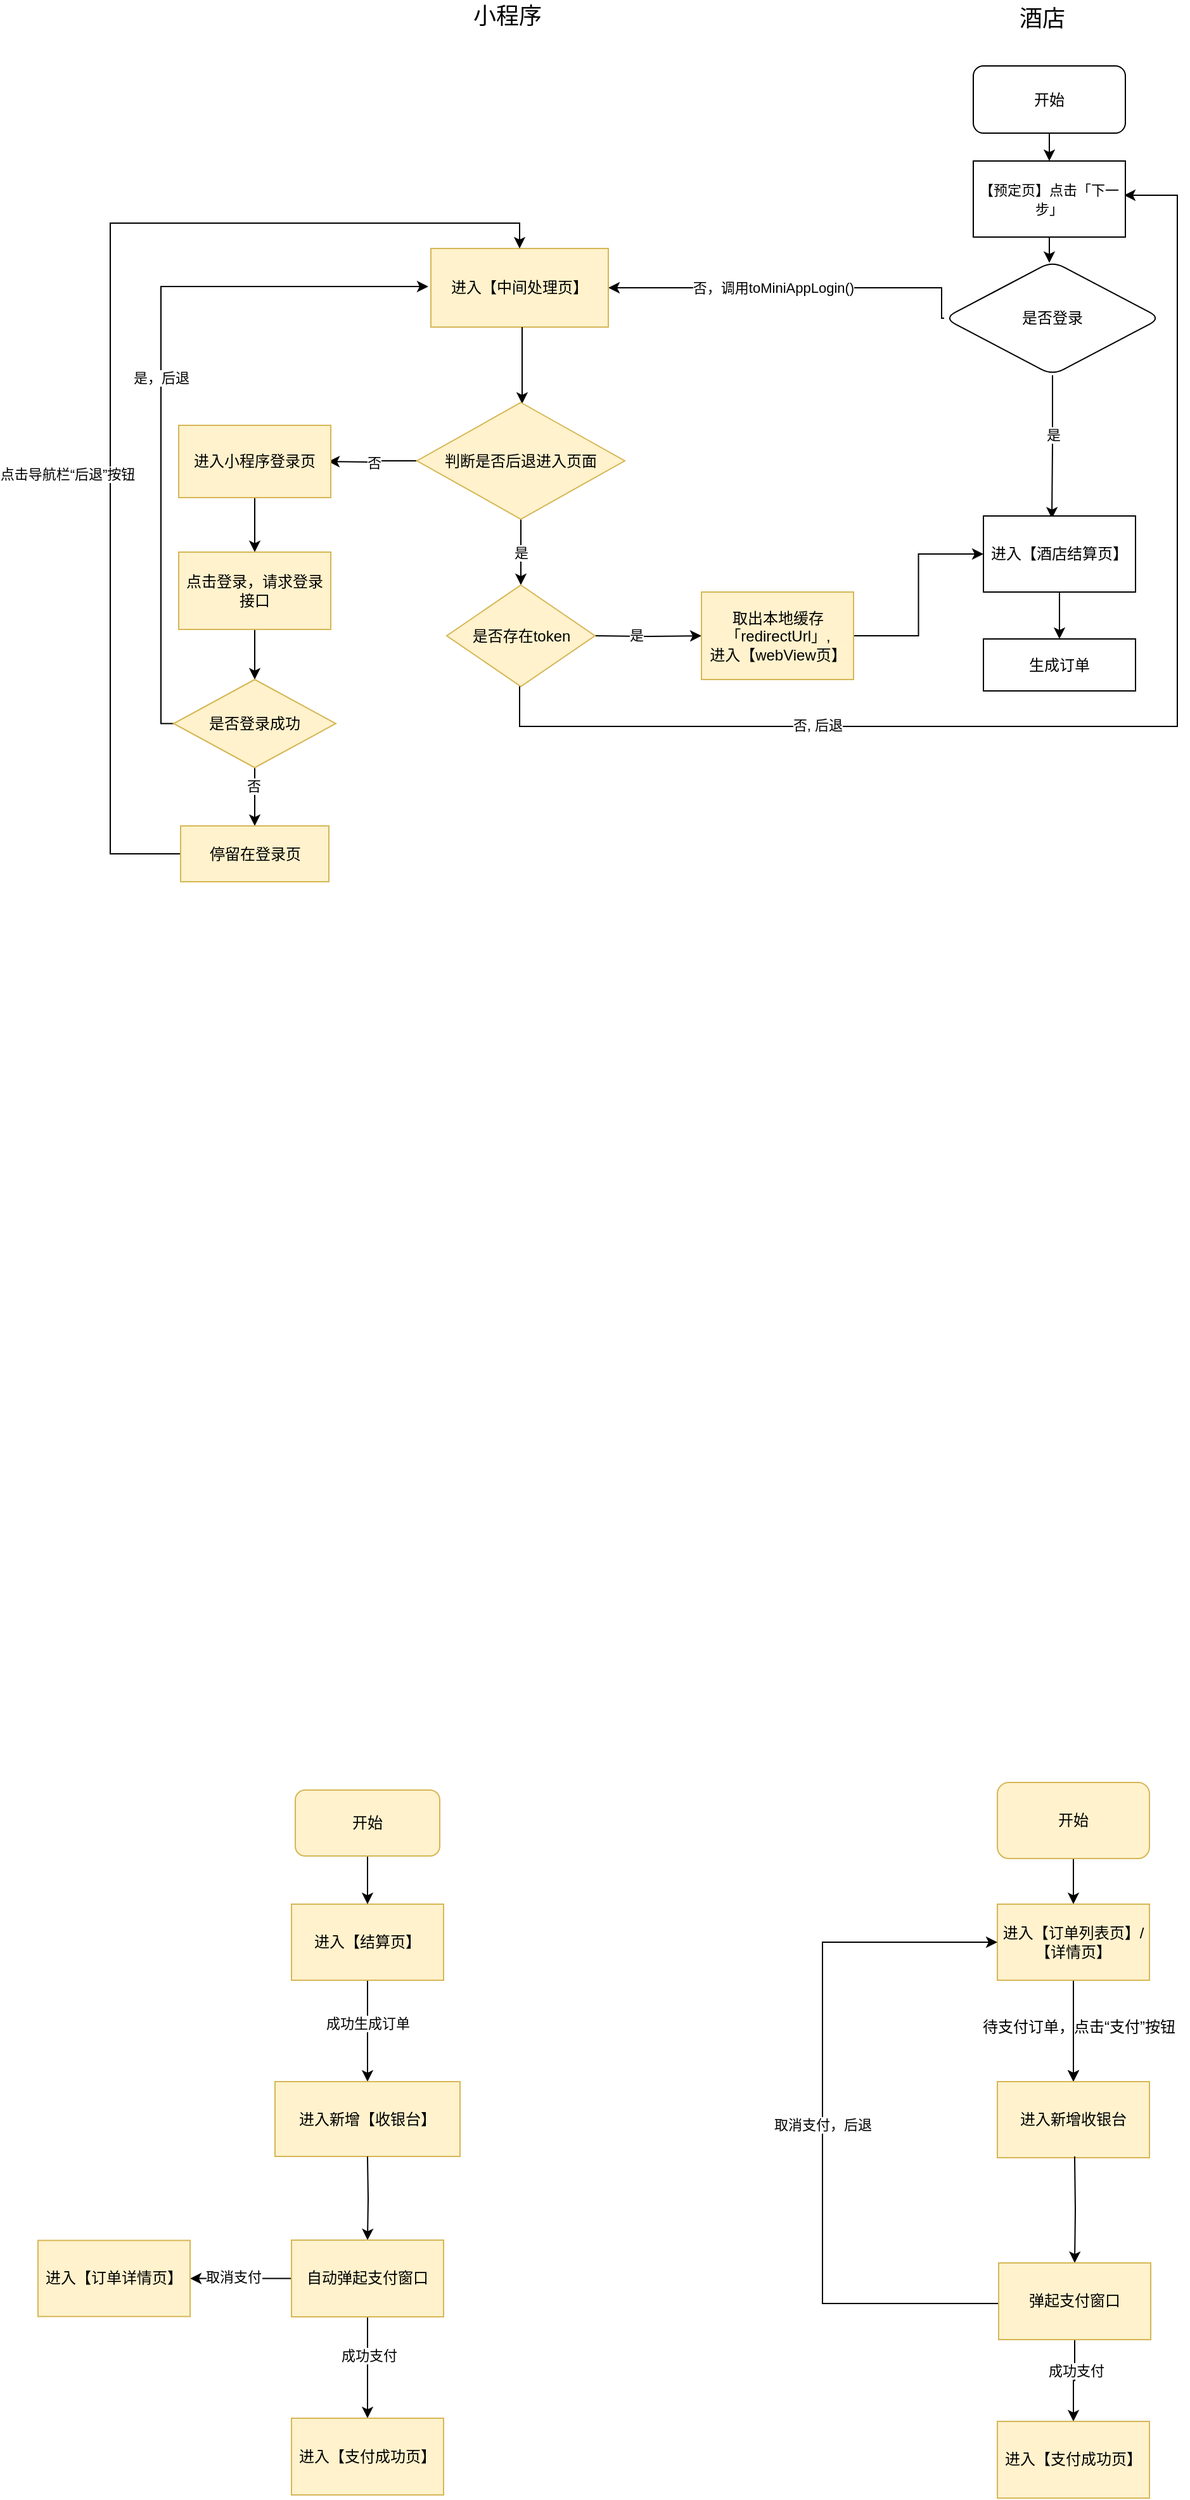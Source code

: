 <mxfile version="14.4.3" type="github">
  <diagram id="-vYZViqzsxjP3in_XCif" name="Page-1">
    <mxGraphModel dx="1426" dy="826" grid="0" gridSize="10" guides="1" tooltips="1" connect="1" arrows="1" fold="1" page="1" pageScale="1" pageWidth="1500" pageHeight="4000" math="0" shadow="0">
      <root>
        <mxCell id="0" />
        <mxCell id="1" parent="0" />
        <mxCell id="Hsc-TVN9lTPiEieQWm-b-27" value="" style="edgeStyle=orthogonalEdgeStyle;rounded=0;orthogonalLoop=1;jettySize=auto;html=1;startSize=26;" parent="1" target="Hsc-TVN9lTPiEieQWm-b-26" edge="1">
          <mxGeometry relative="1" as="geometry">
            <mxPoint x="1063" y="322" as="sourcePoint" />
            <Array as="points">
              <mxPoint x="1069" y="322" />
            </Array>
          </mxGeometry>
        </mxCell>
        <mxCell id="DCgXC_RyApqCIBcc9tfi-115" style="edgeStyle=orthogonalEdgeStyle;rounded=0;orthogonalLoop=1;jettySize=auto;html=1;exitX=0.5;exitY=1;exitDx=0;exitDy=0;entryX=0.5;entryY=0;entryDx=0;entryDy=0;" edge="1" parent="1" source="Hsc-TVN9lTPiEieQWm-b-25" target="DCgXC_RyApqCIBcc9tfi-113">
          <mxGeometry relative="1" as="geometry" />
        </mxCell>
        <mxCell id="Hsc-TVN9lTPiEieQWm-b-25" value="开始" style="rounded=1;whiteSpace=wrap;html=1;startSize=26;fillColor=none;" parent="1" vertex="1">
          <mxGeometry x="1009" y="205" width="120" height="53" as="geometry" />
        </mxCell>
        <mxCell id="Hsc-TVN9lTPiEieQWm-b-41" value="" style="edgeStyle=orthogonalEdgeStyle;rounded=0;orthogonalLoop=1;jettySize=auto;html=1;startSize=26;exitX=0;exitY=0.5;exitDx=0;exitDy=0;entryX=1;entryY=0.5;entryDx=0;entryDy=0;" parent="1" source="Hsc-TVN9lTPiEieQWm-b-26" edge="1" target="Hsc-TVN9lTPiEieQWm-b-46">
          <mxGeometry relative="1" as="geometry">
            <mxPoint x="729" y="387" as="targetPoint" />
            <Array as="points">
              <mxPoint x="984" y="380" />
            </Array>
            <mxPoint x="985" y="381" as="sourcePoint" />
          </mxGeometry>
        </mxCell>
        <mxCell id="Hsc-TVN9lTPiEieQWm-b-84" value="否，调用toMiniAppLogin()" style="edgeLabel;html=1;align=center;verticalAlign=middle;resizable=0;points=[];" parent="Hsc-TVN9lTPiEieQWm-b-41" vertex="1" connectable="0">
          <mxGeometry x="0.1" relative="1" as="geometry">
            <mxPoint as="offset" />
          </mxGeometry>
        </mxCell>
        <mxCell id="DCgXC_RyApqCIBcc9tfi-118" style="edgeStyle=orthogonalEdgeStyle;rounded=0;orthogonalLoop=1;jettySize=auto;html=1;exitX=0.5;exitY=1;exitDx=0;exitDy=0;entryX=0.45;entryY=0.033;entryDx=0;entryDy=0;entryPerimeter=0;" edge="1" parent="1" source="Hsc-TVN9lTPiEieQWm-b-26" target="Hsc-TVN9lTPiEieQWm-b-88">
          <mxGeometry relative="1" as="geometry" />
        </mxCell>
        <mxCell id="DCgXC_RyApqCIBcc9tfi-119" value="是" style="edgeLabel;html=1;align=center;verticalAlign=middle;resizable=0;points=[];" vertex="1" connectable="0" parent="DCgXC_RyApqCIBcc9tfi-118">
          <mxGeometry x="-0.176" relative="1" as="geometry">
            <mxPoint as="offset" />
          </mxGeometry>
        </mxCell>
        <mxCell id="Hsc-TVN9lTPiEieQWm-b-26" value="是否登录" style="rhombus;whiteSpace=wrap;html=1;rounded=1;fillColor=none;startSize=26;" parent="1" vertex="1">
          <mxGeometry x="986" y="359" width="171" height="90" as="geometry" />
        </mxCell>
        <mxCell id="Hsc-TVN9lTPiEieQWm-b-43" value="&lt;font style=&quot;font-size: 18px&quot;&gt;小程序&lt;/font&gt;" style="text;html=1;resizable=0;autosize=1;align=center;verticalAlign=middle;points=[];fillColor=none;strokeColor=none;rounded=0;startSize=26;" parent="1" vertex="1">
          <mxGeometry x="609" y="156" width="64" height="20" as="geometry" />
        </mxCell>
        <mxCell id="Hsc-TVN9lTPiEieQWm-b-44" value="&lt;p style=&quot;margin: 4px 0px 0px&quot;&gt;&lt;font style=&quot;font-size: 18px&quot;&gt;酒店&lt;/font&gt;&lt;/p&gt;" style="text;html=1;resizable=0;autosize=1;align=center;verticalAlign=middle;points=[];fillColor=none;strokeColor=none;rounded=0;startSize=26;" parent="1" vertex="1">
          <mxGeometry x="1039.5" y="154" width="46" height="24" as="geometry" />
        </mxCell>
        <mxCell id="Hsc-TVN9lTPiEieQWm-b-46" value="进入【中间处理页】" style="rounded=0;whiteSpace=wrap;html=1;startSize=26;fillColor=#fff2cc;strokeColor=#d6b656;" parent="1" vertex="1">
          <mxGeometry x="581" y="349" width="140" height="62" as="geometry" />
        </mxCell>
        <mxCell id="Hsc-TVN9lTPiEieQWm-b-55" value="否" style="edgeStyle=orthogonalEdgeStyle;rounded=0;orthogonalLoop=1;jettySize=auto;html=1;startSize=26;" parent="1" source="DCgXC_RyApqCIBcc9tfi-106" edge="1">
          <mxGeometry relative="1" as="geometry">
            <mxPoint x="500" y="517" as="targetPoint" />
            <mxPoint x="567" y="517" as="sourcePoint" />
          </mxGeometry>
        </mxCell>
        <mxCell id="DCgXC_RyApqCIBcc9tfi-101" style="edgeStyle=orthogonalEdgeStyle;rounded=0;orthogonalLoop=1;jettySize=auto;html=1;" edge="1" parent="1">
          <mxGeometry relative="1" as="geometry">
            <mxPoint x="653" y="471.5" as="targetPoint" />
            <mxPoint x="653" y="411" as="sourcePoint" />
          </mxGeometry>
        </mxCell>
        <mxCell id="Hsc-TVN9lTPiEieQWm-b-65" value="" style="edgeStyle=orthogonalEdgeStyle;rounded=0;orthogonalLoop=1;jettySize=auto;html=1;startSize=26;" parent="1" source="Hsc-TVN9lTPiEieQWm-b-62" target="Hsc-TVN9lTPiEieQWm-b-64" edge="1">
          <mxGeometry relative="1" as="geometry" />
        </mxCell>
        <mxCell id="Hsc-TVN9lTPiEieQWm-b-62" value="进入小程序登录页" style="whiteSpace=wrap;html=1;startSize=26;fillColor=#fff2cc;strokeColor=#d6b656;" parent="1" vertex="1">
          <mxGeometry x="382" y="488.5" width="120" height="57" as="geometry" />
        </mxCell>
        <mxCell id="Hsc-TVN9lTPiEieQWm-b-68" value="" style="edgeStyle=orthogonalEdgeStyle;rounded=0;orthogonalLoop=1;jettySize=auto;html=1;startSize=26;" parent="1" source="Hsc-TVN9lTPiEieQWm-b-64" target="Hsc-TVN9lTPiEieQWm-b-67" edge="1">
          <mxGeometry relative="1" as="geometry" />
        </mxCell>
        <mxCell id="Hsc-TVN9lTPiEieQWm-b-64" value="点击登录，请求登录接口" style="whiteSpace=wrap;html=1;fillColor=#fff2cc;startSize=26;strokeColor=#d6b656;" parent="1" vertex="1">
          <mxGeometry x="382" y="588.5" width="120" height="61" as="geometry" />
        </mxCell>
        <mxCell id="Hsc-TVN9lTPiEieQWm-b-70" value="" style="edgeStyle=orthogonalEdgeStyle;rounded=0;orthogonalLoop=1;jettySize=auto;html=1;startSize=26;" parent="1" source="Hsc-TVN9lTPiEieQWm-b-67" target="Hsc-TVN9lTPiEieQWm-b-69" edge="1">
          <mxGeometry relative="1" as="geometry" />
        </mxCell>
        <mxCell id="Hsc-TVN9lTPiEieQWm-b-71" value="否" style="edgeLabel;html=1;align=center;verticalAlign=middle;resizable=0;points=[];" parent="Hsc-TVN9lTPiEieQWm-b-70" vertex="1" connectable="0">
          <mxGeometry x="-0.363" y="-1" relative="1" as="geometry">
            <mxPoint as="offset" />
          </mxGeometry>
        </mxCell>
        <mxCell id="Hsc-TVN9lTPiEieQWm-b-83" value="是，后退" style="edgeStyle=orthogonalEdgeStyle;rounded=0;orthogonalLoop=1;jettySize=auto;html=1;startSize=26;" parent="1" source="Hsc-TVN9lTPiEieQWm-b-67" edge="1">
          <mxGeometry relative="1" as="geometry">
            <mxPoint x="579" y="379" as="targetPoint" />
            <Array as="points">
              <mxPoint x="368" y="724" />
              <mxPoint x="368" y="379" />
            </Array>
          </mxGeometry>
        </mxCell>
        <mxCell id="Hsc-TVN9lTPiEieQWm-b-67" value="是否登录成功" style="rhombus;whiteSpace=wrap;html=1;strokeColor=#d6b656;fillColor=#fff2cc;startSize=26;" parent="1" vertex="1">
          <mxGeometry x="378" y="689" width="128" height="69.5" as="geometry" />
        </mxCell>
        <mxCell id="DCgXC_RyApqCIBcc9tfi-122" style="edgeStyle=orthogonalEdgeStyle;rounded=0;orthogonalLoop=1;jettySize=auto;html=1;entryX=0.5;entryY=0;entryDx=0;entryDy=0;" edge="1" parent="1" source="Hsc-TVN9lTPiEieQWm-b-69" target="Hsc-TVN9lTPiEieQWm-b-46">
          <mxGeometry relative="1" as="geometry">
            <mxPoint x="280" y="217" as="targetPoint" />
            <Array as="points">
              <mxPoint x="328" y="827" />
              <mxPoint x="328" y="329" />
              <mxPoint x="651" y="329" />
            </Array>
          </mxGeometry>
        </mxCell>
        <mxCell id="DCgXC_RyApqCIBcc9tfi-124" value="点击导航栏“后退”按钮" style="edgeLabel;html=1;align=center;verticalAlign=middle;resizable=0;points=[];" vertex="1" connectable="0" parent="DCgXC_RyApqCIBcc9tfi-122">
          <mxGeometry x="-0.206" relative="1" as="geometry">
            <mxPoint x="-34" as="offset" />
          </mxGeometry>
        </mxCell>
        <mxCell id="Hsc-TVN9lTPiEieQWm-b-69" value="停留在登录页" style="whiteSpace=wrap;html=1;strokeColor=#d6b656;fillColor=#fff2cc;startSize=26;" parent="1" vertex="1">
          <mxGeometry x="383.5" y="804.5" width="117" height="44" as="geometry" />
        </mxCell>
        <mxCell id="Hsc-TVN9lTPiEieQWm-b-91" value="" style="edgeStyle=orthogonalEdgeStyle;rounded=0;orthogonalLoop=1;jettySize=auto;html=1;startSize=26;" parent="1" source="Hsc-TVN9lTPiEieQWm-b-88" target="Hsc-TVN9lTPiEieQWm-b-90" edge="1">
          <mxGeometry relative="1" as="geometry" />
        </mxCell>
        <mxCell id="Hsc-TVN9lTPiEieQWm-b-88" value="进入【酒店结算页】" style="whiteSpace=wrap;html=1;startSize=26;" parent="1" vertex="1">
          <mxGeometry x="1017" y="560" width="120" height="60" as="geometry" />
        </mxCell>
        <mxCell id="Hsc-TVN9lTPiEieQWm-b-90" value="生成订单" style="whiteSpace=wrap;html=1;startSize=26;" parent="1" vertex="1">
          <mxGeometry x="1017" y="657" width="120" height="41" as="geometry" />
        </mxCell>
        <mxCell id="DCgXC_RyApqCIBcc9tfi-8" value="" style="edgeStyle=orthogonalEdgeStyle;rounded=0;orthogonalLoop=1;jettySize=auto;html=1;" edge="1" parent="1" source="DCgXC_RyApqCIBcc9tfi-4" target="DCgXC_RyApqCIBcc9tfi-7">
          <mxGeometry relative="1" as="geometry" />
        </mxCell>
        <mxCell id="DCgXC_RyApqCIBcc9tfi-9" value="成功生成订单" style="edgeLabel;html=1;align=center;verticalAlign=middle;resizable=0;points=[];" vertex="1" connectable="0" parent="DCgXC_RyApqCIBcc9tfi-8">
          <mxGeometry x="-0.15" relative="1" as="geometry">
            <mxPoint as="offset" />
          </mxGeometry>
        </mxCell>
        <mxCell id="DCgXC_RyApqCIBcc9tfi-4" value="进入【结算页】" style="whiteSpace=wrap;html=1;strokeColor=#d6b656;fillColor=#fff2cc;" vertex="1" parent="1">
          <mxGeometry x="471" y="1655" width="120" height="60" as="geometry" />
        </mxCell>
        <mxCell id="DCgXC_RyApqCIBcc9tfi-7" value="进入新增【收银台】" style="whiteSpace=wrap;html=1;strokeColor=#d6b656;fillColor=#fff2cc;" vertex="1" parent="1">
          <mxGeometry x="458" y="1795" width="146" height="59" as="geometry" />
        </mxCell>
        <mxCell id="DCgXC_RyApqCIBcc9tfi-21" value="" style="edgeStyle=orthogonalEdgeStyle;rounded=0;orthogonalLoop=1;jettySize=auto;html=1;" edge="1" parent="1" target="DCgXC_RyApqCIBcc9tfi-20">
          <mxGeometry relative="1" as="geometry">
            <mxPoint x="531" y="1854" as="sourcePoint" />
          </mxGeometry>
        </mxCell>
        <mxCell id="DCgXC_RyApqCIBcc9tfi-29" value="" style="edgeStyle=orthogonalEdgeStyle;rounded=0;orthogonalLoop=1;jettySize=auto;html=1;" edge="1" parent="1" source="DCgXC_RyApqCIBcc9tfi-20" target="DCgXC_RyApqCIBcc9tfi-28">
          <mxGeometry relative="1" as="geometry" />
        </mxCell>
        <mxCell id="DCgXC_RyApqCIBcc9tfi-34" value="成功支付" style="edgeLabel;html=1;align=center;verticalAlign=middle;resizable=0;points=[];" vertex="1" connectable="0" parent="DCgXC_RyApqCIBcc9tfi-29">
          <mxGeometry x="-0.25" y="1" relative="1" as="geometry">
            <mxPoint as="offset" />
          </mxGeometry>
        </mxCell>
        <mxCell id="DCgXC_RyApqCIBcc9tfi-42" value="" style="edgeStyle=orthogonalEdgeStyle;rounded=0;orthogonalLoop=1;jettySize=auto;html=1;" edge="1" parent="1" source="DCgXC_RyApqCIBcc9tfi-20" target="DCgXC_RyApqCIBcc9tfi-41">
          <mxGeometry relative="1" as="geometry" />
        </mxCell>
        <mxCell id="DCgXC_RyApqCIBcc9tfi-43" value="取消支付" style="edgeLabel;html=1;align=center;verticalAlign=middle;resizable=0;points=[];" vertex="1" connectable="0" parent="DCgXC_RyApqCIBcc9tfi-42">
          <mxGeometry x="0.15" y="-2" relative="1" as="geometry">
            <mxPoint as="offset" />
          </mxGeometry>
        </mxCell>
        <mxCell id="DCgXC_RyApqCIBcc9tfi-20" value="自动弹起支付窗口" style="whiteSpace=wrap;html=1;strokeColor=#d6b656;fillColor=#fff2cc;" vertex="1" parent="1">
          <mxGeometry x="471" y="1920" width="120" height="60.5" as="geometry" />
        </mxCell>
        <mxCell id="DCgXC_RyApqCIBcc9tfi-28" value="进入【支付成功页】" style="whiteSpace=wrap;html=1;strokeColor=#d6b656;fillColor=#fff2cc;" vertex="1" parent="1">
          <mxGeometry x="471" y="2060.5" width="120" height="60.5" as="geometry" />
        </mxCell>
        <mxCell id="DCgXC_RyApqCIBcc9tfi-41" value="进入【订单详情页】" style="whiteSpace=wrap;html=1;strokeColor=#d6b656;fillColor=#fff2cc;" vertex="1" parent="1">
          <mxGeometry x="271" y="1920.25" width="120" height="60" as="geometry" />
        </mxCell>
        <mxCell id="DCgXC_RyApqCIBcc9tfi-58" value="" style="edgeStyle=orthogonalEdgeStyle;rounded=0;orthogonalLoop=1;jettySize=auto;html=1;exitX=0.5;exitY=1;exitDx=0;exitDy=0;" edge="1" parent="1" source="DCgXC_RyApqCIBcc9tfi-98" target="DCgXC_RyApqCIBcc9tfi-57">
          <mxGeometry relative="1" as="geometry">
            <mxPoint x="1088" y="1631" as="sourcePoint" />
          </mxGeometry>
        </mxCell>
        <mxCell id="DCgXC_RyApqCIBcc9tfi-60" value="" style="edgeStyle=orthogonalEdgeStyle;rounded=0;orthogonalLoop=1;jettySize=auto;html=1;" edge="1" parent="1" source="DCgXC_RyApqCIBcc9tfi-57" target="DCgXC_RyApqCIBcc9tfi-59">
          <mxGeometry relative="1" as="geometry" />
        </mxCell>
        <mxCell id="DCgXC_RyApqCIBcc9tfi-61" value="" style="edgeStyle=orthogonalEdgeStyle;rounded=0;orthogonalLoop=1;jettySize=auto;html=1;" edge="1" parent="1" source="DCgXC_RyApqCIBcc9tfi-57" target="DCgXC_RyApqCIBcc9tfi-59">
          <mxGeometry relative="1" as="geometry" />
        </mxCell>
        <mxCell id="DCgXC_RyApqCIBcc9tfi-57" value="进入【订单列表页】/ 【详情页】" style="whiteSpace=wrap;html=1;strokeColor=#d6b656;fillColor=#fff2cc;" vertex="1" parent="1">
          <mxGeometry x="1028" y="1655" width="120" height="60" as="geometry" />
        </mxCell>
        <mxCell id="DCgXC_RyApqCIBcc9tfi-59" value="进入新增收银台" style="whiteSpace=wrap;html=1;strokeColor=#d6b656;fillColor=#fff2cc;" vertex="1" parent="1">
          <mxGeometry x="1028" y="1795" width="120" height="60" as="geometry" />
        </mxCell>
        <mxCell id="DCgXC_RyApqCIBcc9tfi-62" value="待支付订单，点击“支付”按钮" style="text;html=1;align=center;verticalAlign=middle;resizable=0;points=[];autosize=1;" vertex="1" parent="1">
          <mxGeometry x="1011" y="1743" width="162" height="18" as="geometry" />
        </mxCell>
        <mxCell id="DCgXC_RyApqCIBcc9tfi-64" value="" style="edgeStyle=orthogonalEdgeStyle;rounded=0;orthogonalLoop=1;jettySize=auto;html=1;" edge="1" target="DCgXC_RyApqCIBcc9tfi-71" parent="1">
          <mxGeometry relative="1" as="geometry">
            <mxPoint x="1089" y="1854" as="sourcePoint" />
          </mxGeometry>
        </mxCell>
        <mxCell id="DCgXC_RyApqCIBcc9tfi-69" value="" style="edgeStyle=orthogonalEdgeStyle;rounded=0;orthogonalLoop=1;jettySize=auto;html=1;" edge="1" source="DCgXC_RyApqCIBcc9tfi-71" target="DCgXC_RyApqCIBcc9tfi-72" parent="1">
          <mxGeometry relative="1" as="geometry" />
        </mxCell>
        <mxCell id="DCgXC_RyApqCIBcc9tfi-70" value="成功支付" style="edgeLabel;html=1;align=center;verticalAlign=middle;resizable=0;points=[];" vertex="1" connectable="0" parent="DCgXC_RyApqCIBcc9tfi-69">
          <mxGeometry x="-0.25" y="1" relative="1" as="geometry">
            <mxPoint as="offset" />
          </mxGeometry>
        </mxCell>
        <mxCell id="DCgXC_RyApqCIBcc9tfi-77" value="取消支付，后退" style="edgeStyle=orthogonalEdgeStyle;rounded=0;orthogonalLoop=1;jettySize=auto;html=1;exitX=0;exitY=0.5;exitDx=0;exitDy=0;entryX=0;entryY=0.5;entryDx=0;entryDy=0;" edge="1" parent="1" source="DCgXC_RyApqCIBcc9tfi-71" target="DCgXC_RyApqCIBcc9tfi-57">
          <mxGeometry relative="1" as="geometry">
            <mxPoint x="933" y="1780" as="targetPoint" />
            <Array as="points">
              <mxPoint x="890" y="1970" />
              <mxPoint x="890" y="1685" />
            </Array>
          </mxGeometry>
        </mxCell>
        <mxCell id="DCgXC_RyApqCIBcc9tfi-71" value="弹起支付窗口" style="whiteSpace=wrap;html=1;strokeColor=#d6b656;fillColor=#fff2cc;" vertex="1" parent="1">
          <mxGeometry x="1029" y="1938" width="120" height="60.5" as="geometry" />
        </mxCell>
        <mxCell id="DCgXC_RyApqCIBcc9tfi-72" value="进入【支付成功页】" style="whiteSpace=wrap;html=1;strokeColor=#d6b656;fillColor=#fff2cc;" vertex="1" parent="1">
          <mxGeometry x="1028" y="2063" width="120" height="60.5" as="geometry" />
        </mxCell>
        <mxCell id="DCgXC_RyApqCIBcc9tfi-97" style="edgeStyle=orthogonalEdgeStyle;rounded=0;orthogonalLoop=1;jettySize=auto;html=1;exitX=0.5;exitY=1;exitDx=0;exitDy=0;" edge="1" parent="1" source="DCgXC_RyApqCIBcc9tfi-94" target="DCgXC_RyApqCIBcc9tfi-4">
          <mxGeometry relative="1" as="geometry" />
        </mxCell>
        <mxCell id="DCgXC_RyApqCIBcc9tfi-94" value="开始" style="rounded=1;whiteSpace=wrap;html=1;fillColor=#fff2cc;strokeColor=#d6b656;" vertex="1" parent="1">
          <mxGeometry x="474" y="1565" width="114" height="52" as="geometry" />
        </mxCell>
        <mxCell id="DCgXC_RyApqCIBcc9tfi-98" value="开始" style="rounded=1;whiteSpace=wrap;html=1;fillColor=#fff2cc;strokeColor=#d6b656;" vertex="1" parent="1">
          <mxGeometry x="1028" y="1559" width="120" height="60" as="geometry" />
        </mxCell>
        <mxCell id="DCgXC_RyApqCIBcc9tfi-104" style="edgeStyle=orthogonalEdgeStyle;rounded=0;orthogonalLoop=1;jettySize=auto;html=1;exitX=1;exitY=0.5;exitDx=0;exitDy=0;startSize=26;entryX=0;entryY=0.5;entryDx=0;entryDy=0;" edge="1" parent="1" target="DCgXC_RyApqCIBcc9tfi-107">
          <mxGeometry relative="1" as="geometry">
            <mxPoint x="787.5" y="639" as="targetPoint" />
            <mxPoint x="710.5" y="654.5" as="sourcePoint" />
          </mxGeometry>
        </mxCell>
        <mxCell id="DCgXC_RyApqCIBcc9tfi-105" value="是" style="edgeLabel;html=1;align=center;verticalAlign=middle;resizable=0;points=[];" vertex="1" connectable="0" parent="DCgXC_RyApqCIBcc9tfi-104">
          <mxGeometry x="-0.233" y="2" relative="1" as="geometry">
            <mxPoint y="1" as="offset" />
          </mxGeometry>
        </mxCell>
        <mxCell id="DCgXC_RyApqCIBcc9tfi-109" value="是" style="edgeStyle=orthogonalEdgeStyle;rounded=0;orthogonalLoop=1;jettySize=auto;html=1;exitX=0.5;exitY=1;exitDx=0;exitDy=0;" edge="1" parent="1" source="DCgXC_RyApqCIBcc9tfi-106">
          <mxGeometry relative="1" as="geometry">
            <mxPoint x="652" y="614.5" as="targetPoint" />
            <Array as="points">
              <mxPoint x="652" y="586.5" />
              <mxPoint x="652" y="586.5" />
            </Array>
          </mxGeometry>
        </mxCell>
        <mxCell id="DCgXC_RyApqCIBcc9tfi-106" value="判断是否后退进入页面" style="rhombus;whiteSpace=wrap;html=1;rounded=0;strokeColor=#d6b656;fillColor=#fff2cc;startSize=26;" vertex="1" parent="1">
          <mxGeometry x="570" y="470.5" width="164" height="92" as="geometry" />
        </mxCell>
        <mxCell id="DCgXC_RyApqCIBcc9tfi-111" style="edgeStyle=orthogonalEdgeStyle;rounded=0;orthogonalLoop=1;jettySize=auto;html=1;exitX=1;exitY=0.5;exitDx=0;exitDy=0;entryX=0;entryY=0.5;entryDx=0;entryDy=0;" edge="1" parent="1" source="DCgXC_RyApqCIBcc9tfi-107" target="Hsc-TVN9lTPiEieQWm-b-88">
          <mxGeometry relative="1" as="geometry" />
        </mxCell>
        <mxCell id="DCgXC_RyApqCIBcc9tfi-107" value="取出本地缓存「redirectUrl」,&lt;br&gt;进入【webView页】" style="whiteSpace=wrap;html=1;startSize=26;fillColor=#fff2cc;strokeColor=#d6b656;" vertex="1" parent="1">
          <mxGeometry x="794.5" y="620" width="120" height="69" as="geometry" />
        </mxCell>
        <mxCell id="DCgXC_RyApqCIBcc9tfi-112" style="edgeStyle=orthogonalEdgeStyle;rounded=0;orthogonalLoop=1;jettySize=auto;html=1;exitX=0.5;exitY=1;exitDx=0;exitDy=0;" edge="1" parent="1" source="DCgXC_RyApqCIBcc9tfi-110">
          <mxGeometry relative="1" as="geometry">
            <mxPoint x="1128" y="307" as="targetPoint" />
            <Array as="points">
              <mxPoint x="651" y="695" />
              <mxPoint x="651" y="726" />
              <mxPoint x="1170" y="726" />
              <mxPoint x="1170" y="307" />
            </Array>
          </mxGeometry>
        </mxCell>
        <mxCell id="DCgXC_RyApqCIBcc9tfi-116" value="否, 后退" style="edgeLabel;html=1;align=center;verticalAlign=middle;resizable=0;points=[];" vertex="1" connectable="0" parent="DCgXC_RyApqCIBcc9tfi-112">
          <mxGeometry x="-0.473" y="1" relative="1" as="geometry">
            <mxPoint as="offset" />
          </mxGeometry>
        </mxCell>
        <mxCell id="DCgXC_RyApqCIBcc9tfi-110" value="是否存在token" style="rhombus;whiteSpace=wrap;html=1;fillColor=#fff2cc;strokeColor=#d6b656;" vertex="1" parent="1">
          <mxGeometry x="593.5" y="614.5" width="117" height="80" as="geometry" />
        </mxCell>
        <mxCell id="DCgXC_RyApqCIBcc9tfi-113" value="&lt;span style=&quot;font-size: 11px ; background-color: rgb(255 , 255 , 255)&quot;&gt;【预定页】点击「下一步」&lt;/span&gt;" style="rounded=0;whiteSpace=wrap;html=1;" vertex="1" parent="1">
          <mxGeometry x="1009" y="280" width="120" height="60" as="geometry" />
        </mxCell>
      </root>
    </mxGraphModel>
  </diagram>
</mxfile>
